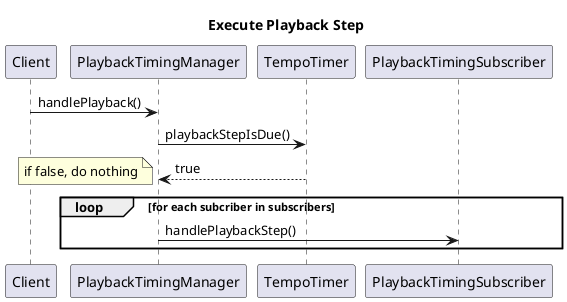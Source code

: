 @startuml

title Execute Playback Step

Client->PlaybackTimingManager : handlePlayback()
PlaybackTimingManager->TempoTimer : playbackStepIsDue()
TempoTimer-->PlaybackTimingManager : true
note left: if false, do nothing

loop for each subcriber in subscribers

	PlaybackTimingManager->PlaybackTimingSubscriber : handlePlaybackStep()

end

@enduml